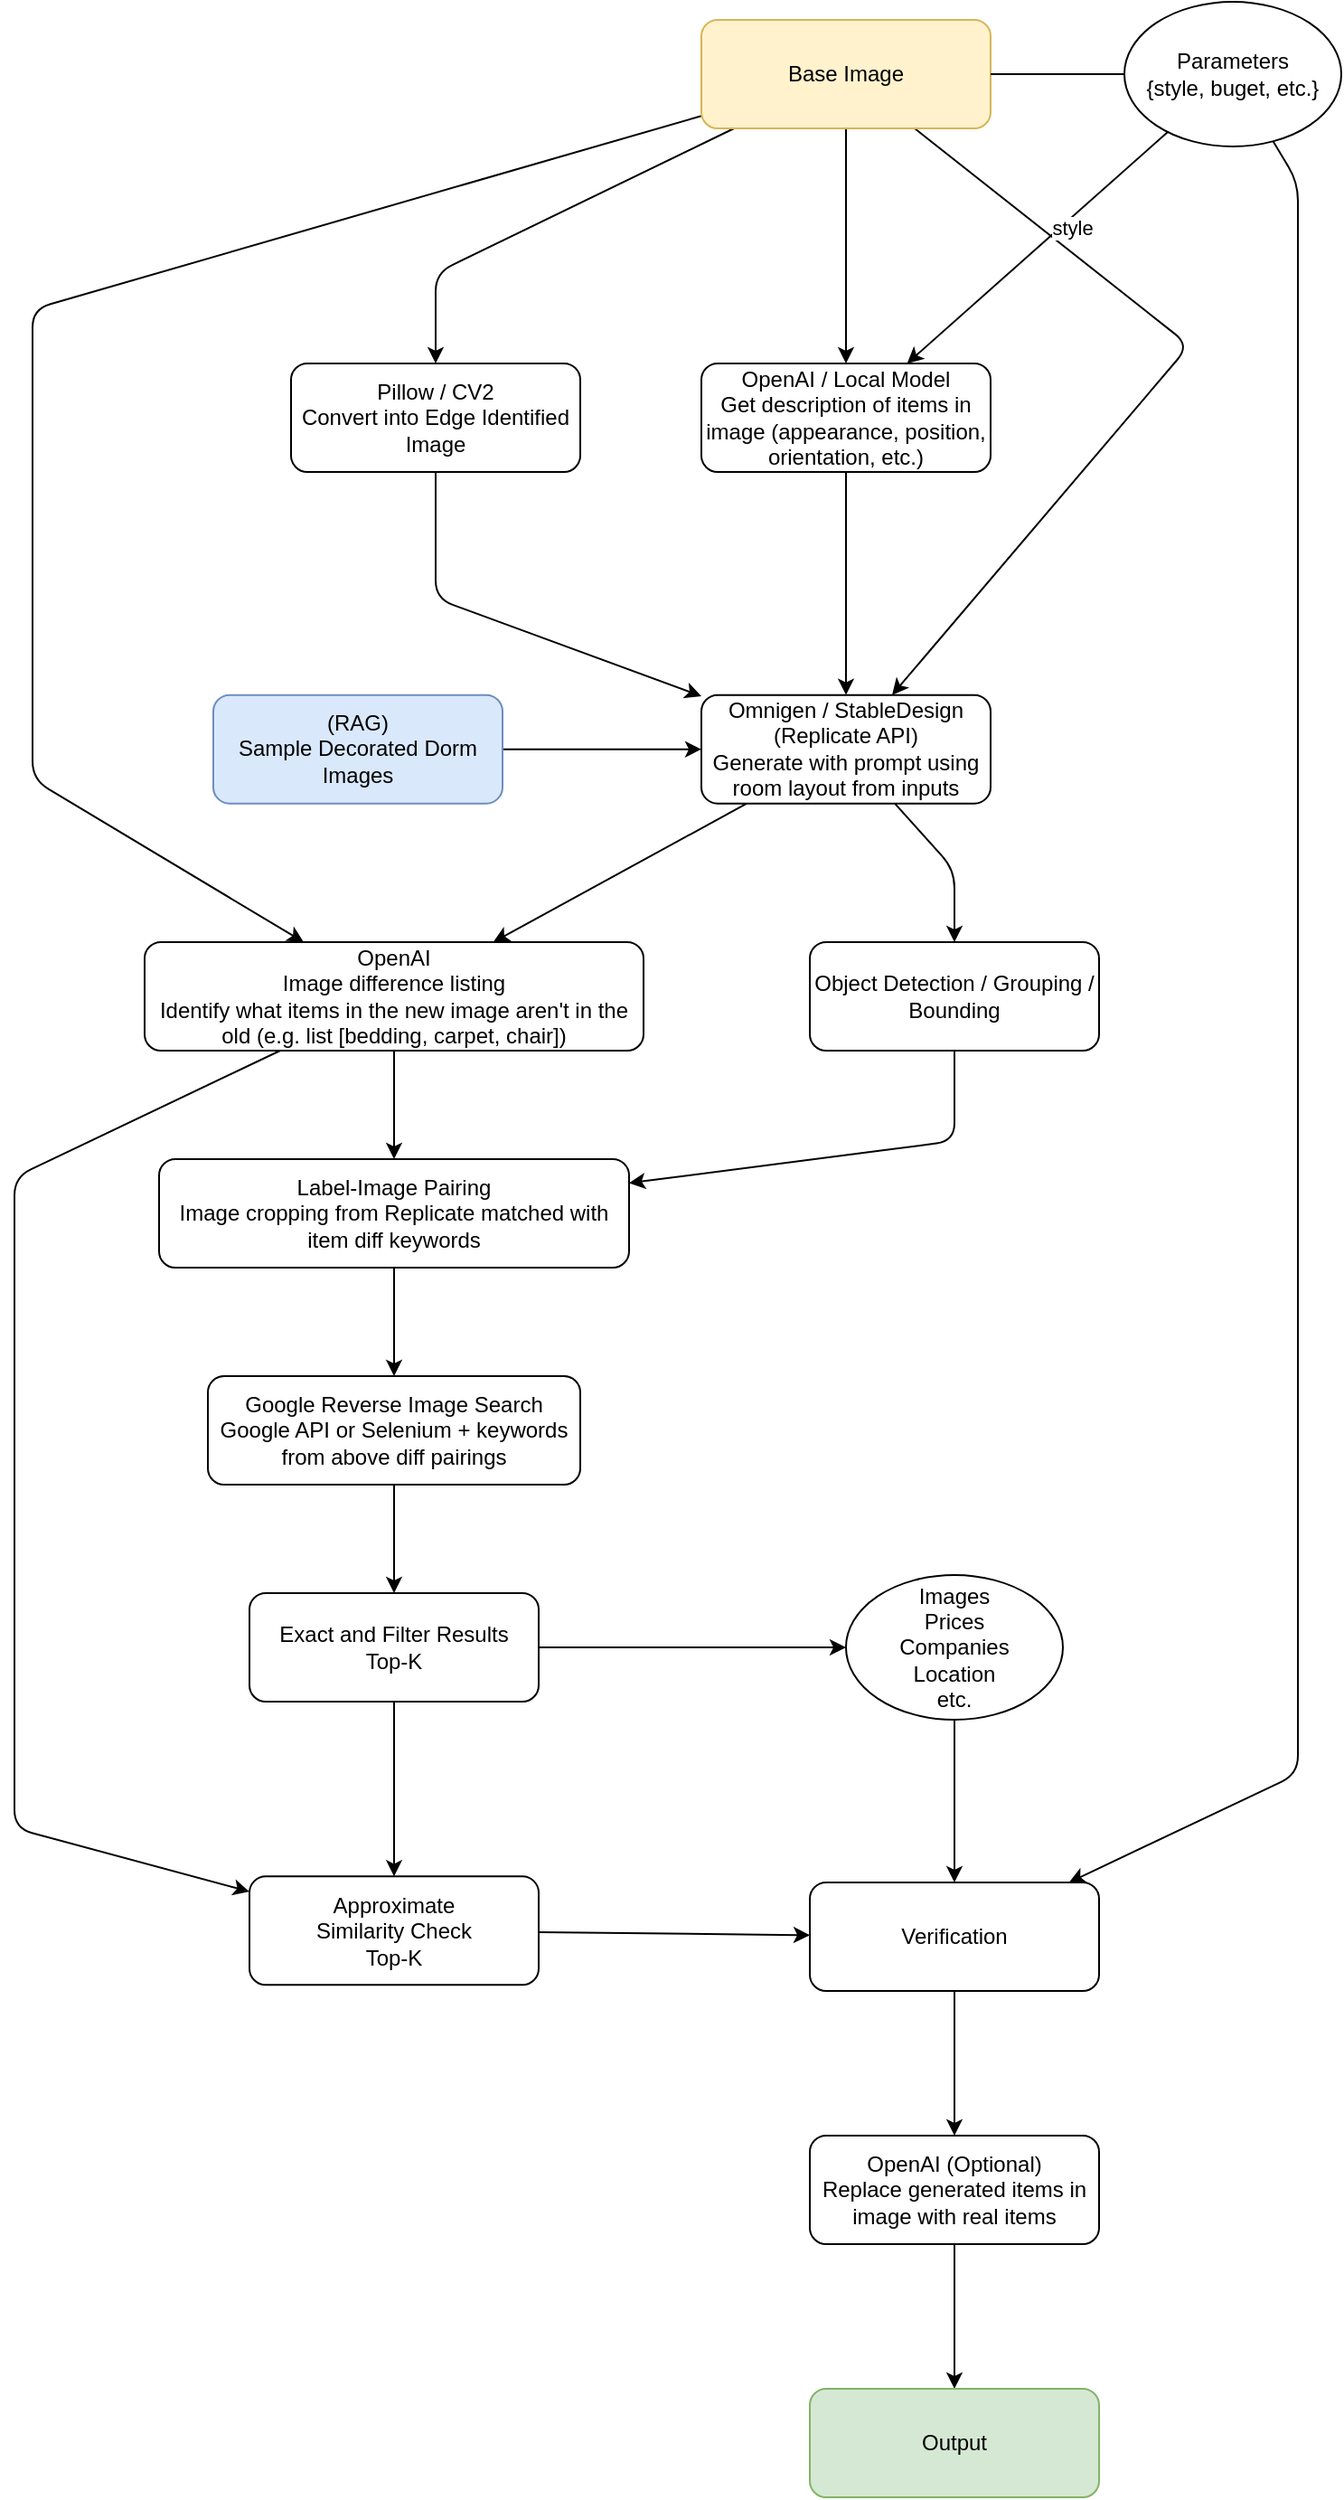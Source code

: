 <mxfile>
    <diagram id="mi7N9GJhdiMdUrGBSjW2" name="Page-1">
        <mxGraphModel dx="2321" dy="1322" grid="1" gridSize="10" guides="1" tooltips="1" connect="1" arrows="1" fold="1" page="1" pageScale="1" pageWidth="827" pageHeight="1169" math="0" shadow="0">
            <root>
                <mxCell id="0"/>
                <mxCell id="1" parent="0"/>
                <mxCell id="34" style="edgeStyle=none;html=1;" edge="1" parent="1" source="2" target="33">
                    <mxGeometry relative="1" as="geometry">
                        <Array as="points">
                            <mxPoint x="-37" y="270"/>
                        </Array>
                    </mxGeometry>
                </mxCell>
                <mxCell id="36" style="edgeStyle=none;html=1;" edge="1" parent="1" source="2" target="35">
                    <mxGeometry relative="1" as="geometry"/>
                </mxCell>
                <mxCell id="40" style="edgeStyle=none;html=1;" edge="1" parent="1" source="2" target="37">
                    <mxGeometry relative="1" as="geometry">
                        <Array as="points">
                            <mxPoint x="380" y="310"/>
                        </Array>
                    </mxGeometry>
                </mxCell>
                <mxCell id="51" style="edgeStyle=none;html=1;" edge="1" parent="1" source="2" target="48">
                    <mxGeometry relative="1" as="geometry">
                        <Array as="points">
                            <mxPoint x="-260" y="290"/>
                            <mxPoint x="-260" y="550"/>
                        </Array>
                    </mxGeometry>
                </mxCell>
                <mxCell id="2" value="Base Image" style="rounded=1;whiteSpace=wrap;html=1;fillColor=#fff2cc;strokeColor=#d6b656;" parent="1" vertex="1">
                    <mxGeometry x="110" y="130" width="160" height="60" as="geometry"/>
                </mxCell>
                <mxCell id="15" style="edgeStyle=none;html=1;" parent="1" source="12" target="14" edge="1">
                    <mxGeometry relative="1" as="geometry"/>
                </mxCell>
                <mxCell id="12" value="Google Reverse Image Search&lt;div&gt;Google API or Selenium + keywords from above diff pairings&lt;/div&gt;" style="rounded=1;whiteSpace=wrap;html=1;" parent="1" vertex="1">
                    <mxGeometry x="-163" y="880" width="206" height="60" as="geometry"/>
                </mxCell>
                <mxCell id="17" style="edgeStyle=none;html=1;" parent="1" source="14" target="16" edge="1">
                    <mxGeometry relative="1" as="geometry"/>
                </mxCell>
                <mxCell id="44" style="edgeStyle=none;html=1;" edge="1" parent="1" source="14" target="18">
                    <mxGeometry relative="1" as="geometry"/>
                </mxCell>
                <mxCell id="14" value="Exact and Filter Results&lt;div&gt;&lt;span style=&quot;background-color: transparent;&quot;&gt;Top-K&lt;/span&gt;&lt;br&gt;&lt;/div&gt;" style="rounded=1;whiteSpace=wrap;html=1;" parent="1" vertex="1">
                    <mxGeometry x="-140" y="1000" width="160" height="60" as="geometry"/>
                </mxCell>
                <mxCell id="47" style="edgeStyle=none;html=1;" edge="1" parent="1" source="16" target="21">
                    <mxGeometry relative="1" as="geometry"/>
                </mxCell>
                <mxCell id="16" value="Images&lt;div&gt;Prices&lt;/div&gt;&lt;div&gt;Companies&lt;/div&gt;&lt;div&gt;Location&lt;/div&gt;&lt;div&gt;etc.&lt;/div&gt;" style="ellipse;whiteSpace=wrap;html=1;" parent="1" vertex="1">
                    <mxGeometry x="190" y="990.0" width="120" height="80" as="geometry"/>
                </mxCell>
                <mxCell id="46" style="edgeStyle=none;html=1;" edge="1" parent="1" source="18" target="21">
                    <mxGeometry relative="1" as="geometry"/>
                </mxCell>
                <mxCell id="18" value="&lt;div&gt;Approximate&lt;/div&gt;&lt;div&gt;Similarity Check&lt;br&gt;Top-K&lt;/div&gt;" style="rounded=1;whiteSpace=wrap;html=1;" parent="1" vertex="1">
                    <mxGeometry x="-140" y="1156.67" width="160" height="60" as="geometry"/>
                </mxCell>
                <mxCell id="45" style="edgeStyle=none;html=1;" edge="1" parent="1" source="21" target="27">
                    <mxGeometry relative="1" as="geometry"/>
                </mxCell>
                <mxCell id="21" value="&lt;div&gt;Verification&lt;/div&gt;" style="rounded=1;whiteSpace=wrap;html=1;" parent="1" vertex="1">
                    <mxGeometry x="170" y="1160" width="160" height="60" as="geometry"/>
                </mxCell>
                <mxCell id="24" style="edgeStyle=none;html=1;endArrow=none;endFill=0;" parent="1" source="23" target="2" edge="1">
                    <mxGeometry relative="1" as="geometry"/>
                </mxCell>
                <mxCell id="26" style="edgeStyle=none;html=1;" parent="1" source="23" target="21" edge="1">
                    <mxGeometry relative="1" as="geometry">
                        <Array as="points">
                            <mxPoint x="440" y="220"/>
                            <mxPoint x="440" y="1100"/>
                        </Array>
                    </mxGeometry>
                </mxCell>
                <mxCell id="68" style="edgeStyle=none;html=1;" edge="1" parent="1" source="23" target="35">
                    <mxGeometry relative="1" as="geometry"/>
                </mxCell>
                <mxCell id="69" value="style" style="edgeLabel;html=1;align=center;verticalAlign=middle;resizable=0;points=[];" vertex="1" connectable="0" parent="68">
                    <mxGeometry x="-0.232" y="3" relative="1" as="geometry">
                        <mxPoint y="1" as="offset"/>
                    </mxGeometry>
                </mxCell>
                <mxCell id="23" value="Parameters&lt;div&gt;{style, buget, etc.}&lt;/div&gt;" style="ellipse;whiteSpace=wrap;html=1;" parent="1" vertex="1">
                    <mxGeometry x="344" y="120" width="120" height="80" as="geometry"/>
                </mxCell>
                <mxCell id="31" style="edgeStyle=none;html=1;" parent="1" source="27" target="30" edge="1">
                    <mxGeometry relative="1" as="geometry"/>
                </mxCell>
                <mxCell id="27" value="OpenAI (Optional)&lt;div&gt;Replace generated items in image with real items&lt;/div&gt;" style="rounded=1;whiteSpace=wrap;html=1;" parent="1" vertex="1">
                    <mxGeometry x="170" y="1300" width="160" height="60" as="geometry"/>
                </mxCell>
                <mxCell id="30" value="Output" style="rounded=1;whiteSpace=wrap;html=1;fillColor=#d5e8d4;strokeColor=#82b366;" parent="1" vertex="1">
                    <mxGeometry x="170" y="1440" width="160" height="60" as="geometry"/>
                </mxCell>
                <mxCell id="39" style="edgeStyle=none;html=1;" edge="1" parent="1" source="33" target="37">
                    <mxGeometry relative="1" as="geometry">
                        <Array as="points">
                            <mxPoint x="-37" y="450"/>
                        </Array>
                    </mxGeometry>
                </mxCell>
                <mxCell id="33" value="&lt;span style=&quot;color: rgb(0, 0, 0);&quot;&gt;Pillow / CV2&lt;/span&gt;&lt;div style=&quot;scrollbar-color: light-dark(#e2e2e2, #4b4b4b)&lt;br/&gt;&#x9;&#x9;&#x9;&#x9;&#x9;light-dark(#fbfbfb, var(--dark-panel-color));&quot;&gt;Convert into Edge Identified Image&lt;/div&gt;&lt;div&gt;&lt;/div&gt;" style="rounded=1;whiteSpace=wrap;html=1;" vertex="1" parent="1">
                    <mxGeometry x="-117" y="320.0" width="160" height="60" as="geometry"/>
                </mxCell>
                <mxCell id="38" style="edgeStyle=none;html=1;" edge="1" parent="1" source="35" target="37">
                    <mxGeometry relative="1" as="geometry"/>
                </mxCell>
                <mxCell id="35" value="OpenAI / Local Model&lt;div&gt;Get description of items in image (appearance, position, orientation, etc.)&lt;/div&gt;" style="rounded=1;whiteSpace=wrap;html=1;" vertex="1" parent="1">
                    <mxGeometry x="110" y="320.0" width="160" height="60" as="geometry"/>
                </mxCell>
                <mxCell id="50" style="edgeStyle=none;html=1;" edge="1" parent="1" source="37" target="48">
                    <mxGeometry relative="1" as="geometry"/>
                </mxCell>
                <mxCell id="65" style="edgeStyle=none;html=1;" edge="1" parent="1" source="37" target="62">
                    <mxGeometry relative="1" as="geometry">
                        <Array as="points">
                            <mxPoint x="250" y="600"/>
                        </Array>
                    </mxGeometry>
                </mxCell>
                <mxCell id="37" value="Omnigen / StableDesign (Replicate API)&lt;div&gt;Generate with prompt using room layout from inputs&lt;/div&gt;" style="rounded=1;whiteSpace=wrap;html=1;" vertex="1" parent="1">
                    <mxGeometry x="110" y="503.33" width="160" height="60" as="geometry"/>
                </mxCell>
                <mxCell id="43" style="edgeStyle=none;html=1;" edge="1" parent="1" source="42" target="37">
                    <mxGeometry relative="1" as="geometry"/>
                </mxCell>
                <mxCell id="42" value="&lt;div&gt;(RAG)&lt;/div&gt;Sample Decorated Dorm Images" style="rounded=1;whiteSpace=wrap;html=1;fillColor=#dae8fc;strokeColor=#6c8ebf;" vertex="1" parent="1">
                    <mxGeometry x="-160" y="503.33" width="160" height="60" as="geometry"/>
                </mxCell>
                <mxCell id="54" style="edgeStyle=none;html=1;" edge="1" parent="1" source="48" target="52">
                    <mxGeometry relative="1" as="geometry"/>
                </mxCell>
                <mxCell id="58" style="edgeStyle=none;html=1;" edge="1" parent="1" source="48" target="18">
                    <mxGeometry relative="1" as="geometry">
                        <Array as="points">
                            <mxPoint x="-270" y="770"/>
                            <mxPoint x="-270" y="1130"/>
                        </Array>
                    </mxGeometry>
                </mxCell>
                <mxCell id="48" value="OpenAI&lt;div&gt;Image difference listing&lt;/div&gt;&lt;div&gt;Identify what items in the new image aren&#39;t in the old (e.g. list [bedding, carpet, chair])&lt;/div&gt;" style="rounded=1;whiteSpace=wrap;html=1;" vertex="1" parent="1">
                    <mxGeometry x="-198" y="640" width="276" height="60" as="geometry"/>
                </mxCell>
                <mxCell id="56" style="edgeStyle=none;html=1;" edge="1" parent="1" source="52" target="12">
                    <mxGeometry relative="1" as="geometry"/>
                </mxCell>
                <mxCell id="52" value="&lt;div&gt;&lt;/div&gt;&lt;div&gt;Label-Image Pairing&lt;/div&gt;&lt;div&gt;Image cropping from Replicate matched with item diff keywords&lt;/div&gt;" style="rounded=1;whiteSpace=wrap;html=1;" vertex="1" parent="1">
                    <mxGeometry x="-190" y="760" width="260" height="60" as="geometry"/>
                </mxCell>
                <mxCell id="66" style="edgeStyle=none;html=1;" edge="1" parent="1" source="62" target="52">
                    <mxGeometry relative="1" as="geometry">
                        <Array as="points">
                            <mxPoint x="250" y="750"/>
                        </Array>
                    </mxGeometry>
                </mxCell>
                <mxCell id="62" value="Object Detection / Grouping / Bounding" style="rounded=1;whiteSpace=wrap;html=1;" vertex="1" parent="1">
                    <mxGeometry x="170" y="640" width="160" height="60" as="geometry"/>
                </mxCell>
            </root>
        </mxGraphModel>
    </diagram>
</mxfile>